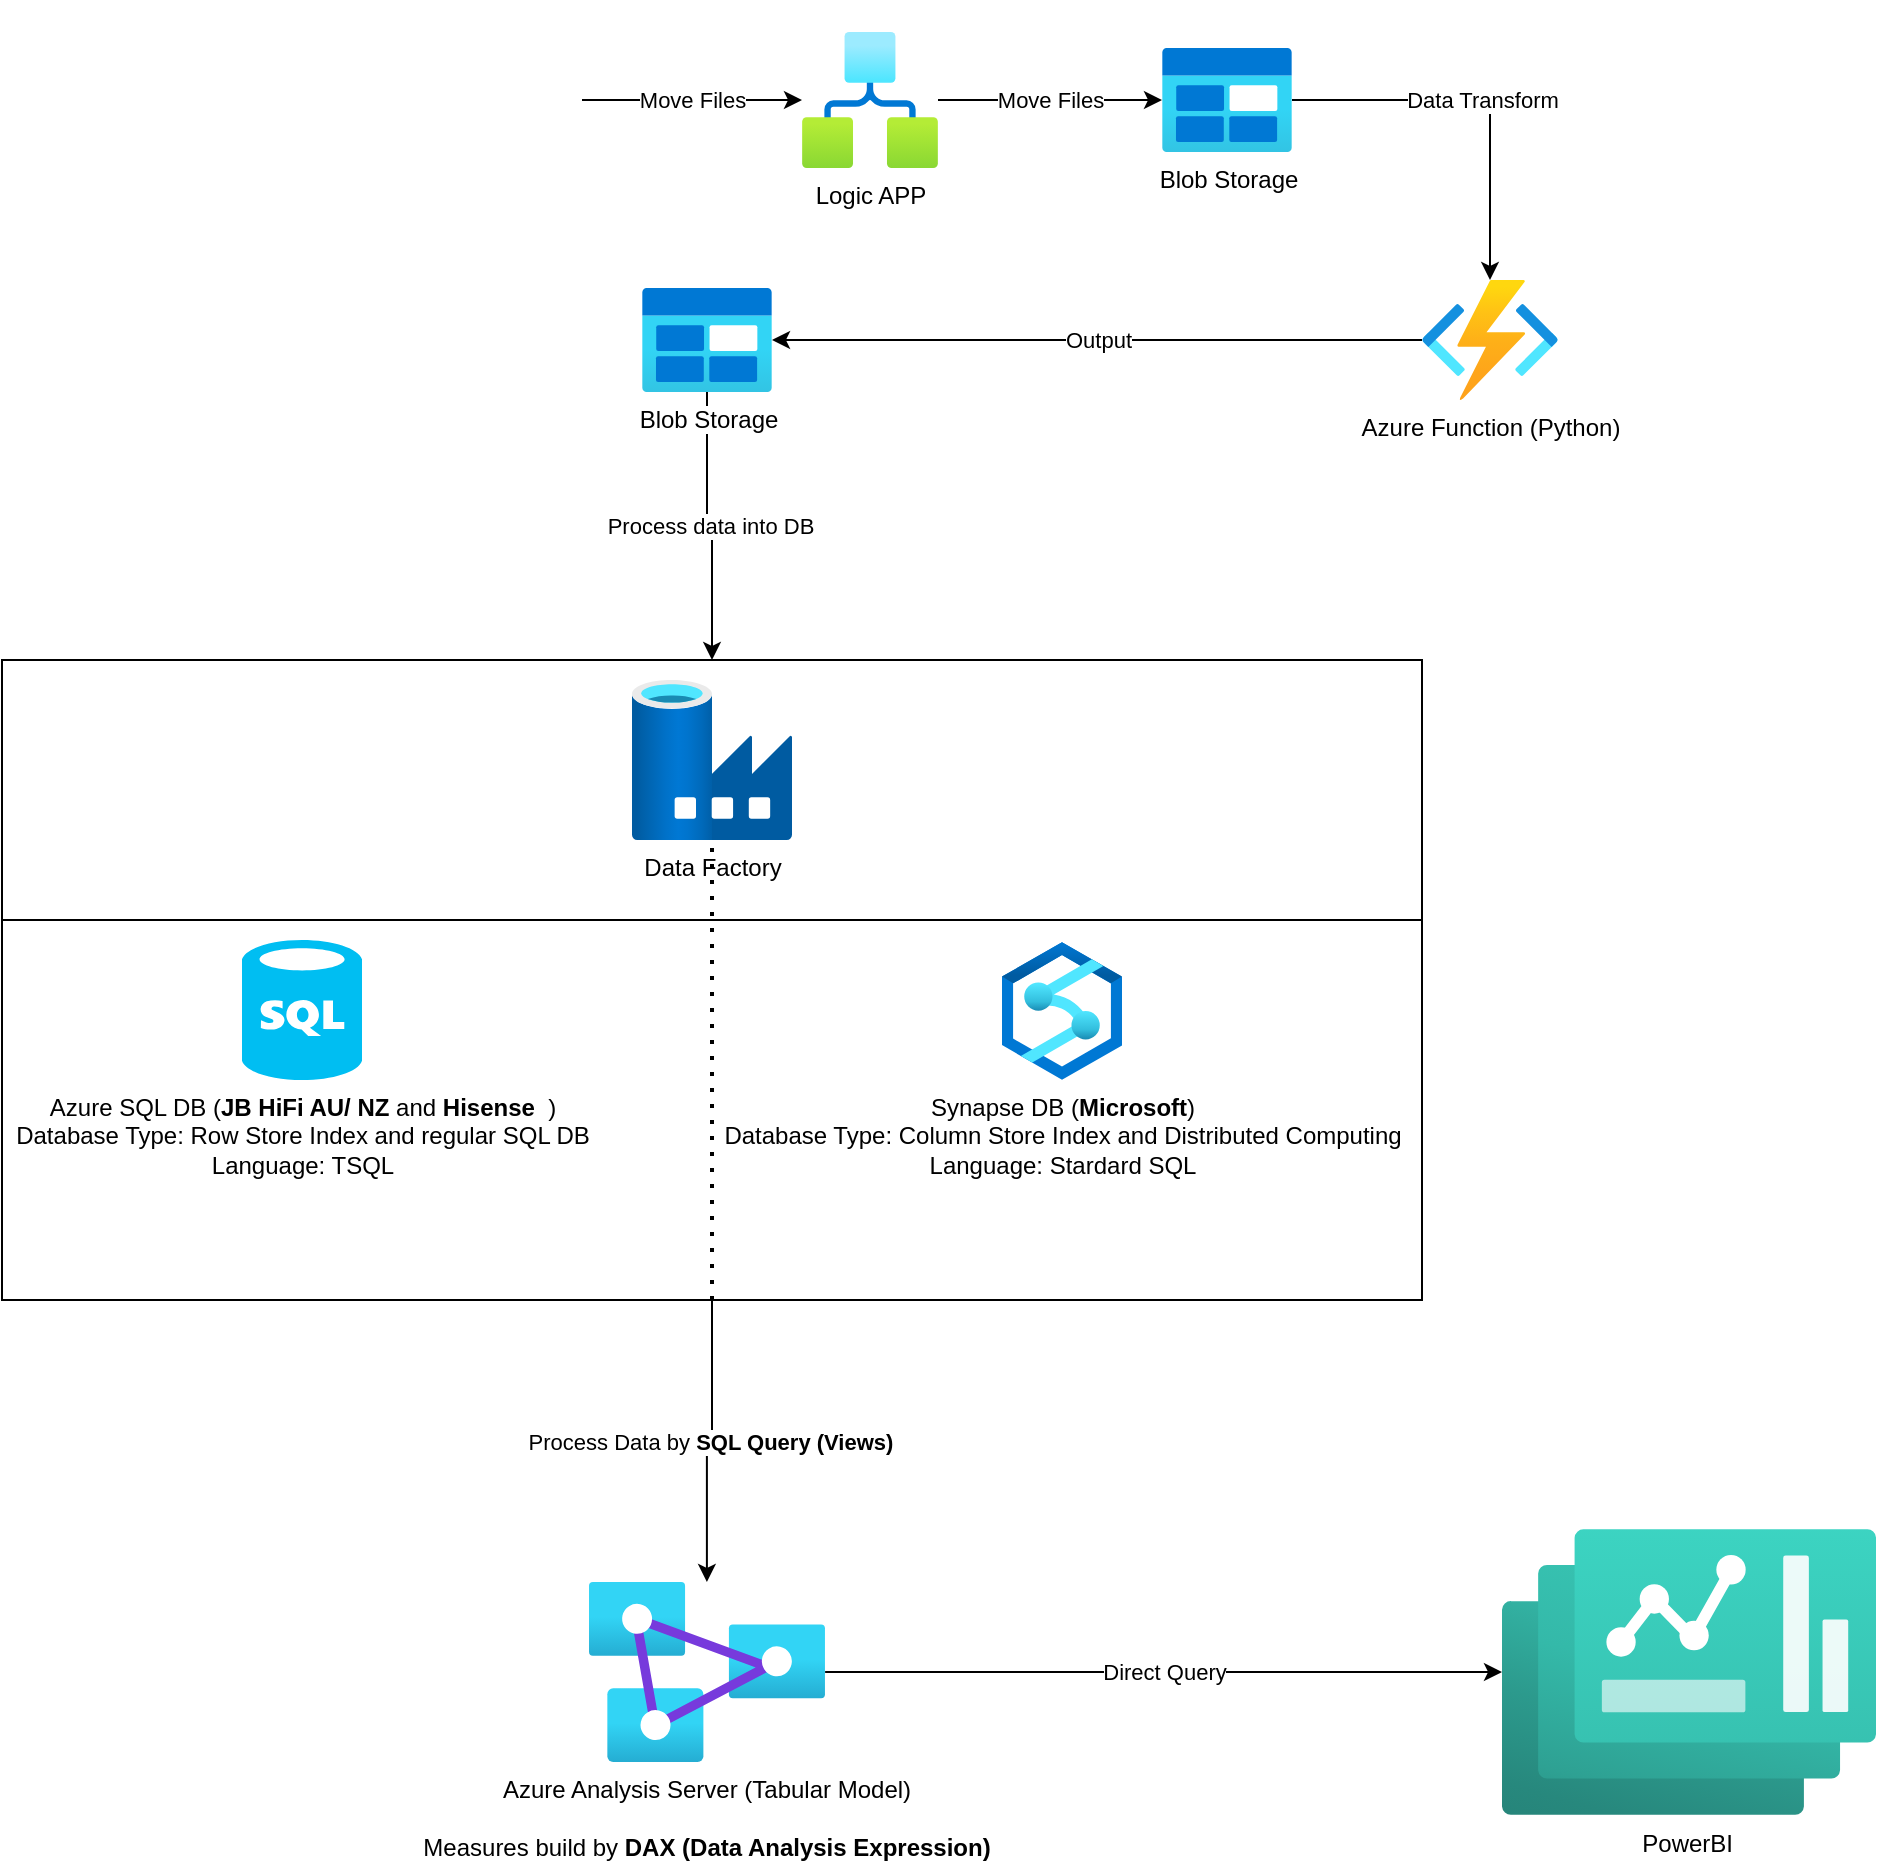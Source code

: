 <mxfile version="21.6.6" type="github">
  <diagram name="Page-1" id="gXx5EvnO0RkmIl6rwmWh">
    <mxGraphModel dx="2315" dy="755" grid="1" gridSize="10" guides="1" tooltips="1" connect="1" arrows="1" fold="1" page="1" pageScale="1" pageWidth="850" pageHeight="1100" math="0" shadow="0">
      <root>
        <mxCell id="0" />
        <mxCell id="1" parent="0" />
        <mxCell id="JymnP4p16ahBH98CwgUP-3" value="Move Files" style="edgeStyle=orthogonalEdgeStyle;rounded=0;orthogonalLoop=1;jettySize=auto;html=1;" edge="1" parent="1" source="JymnP4p16ahBH98CwgUP-1" target="JymnP4p16ahBH98CwgUP-2">
          <mxGeometry relative="1" as="geometry" />
        </mxCell>
        <mxCell id="JymnP4p16ahBH98CwgUP-1" value="" style="shape=image;html=1;verticalAlign=top;verticalLabelPosition=bottom;labelBackgroundColor=#ffffff;imageAspect=0;aspect=fixed;image=https://cdn2.iconfinder.com/data/icons/whcompare-servers-web-hosting/50/sftp-128.png" vertex="1" parent="1">
          <mxGeometry x="50" y="60" width="100" height="100" as="geometry" />
        </mxCell>
        <mxCell id="JymnP4p16ahBH98CwgUP-5" value="Move Files" style="edgeStyle=orthogonalEdgeStyle;rounded=0;orthogonalLoop=1;jettySize=auto;html=1;" edge="1" parent="1" source="JymnP4p16ahBH98CwgUP-2" target="JymnP4p16ahBH98CwgUP-4">
          <mxGeometry relative="1" as="geometry" />
        </mxCell>
        <mxCell id="JymnP4p16ahBH98CwgUP-2" value="Logic APP" style="image;aspect=fixed;html=1;points=[];align=center;fontSize=12;image=img/lib/azure2/internet_of_things/Logic_Apps.svg;" vertex="1" parent="1">
          <mxGeometry x="260" y="76" width="68" height="68" as="geometry" />
        </mxCell>
        <mxCell id="JymnP4p16ahBH98CwgUP-7" value="Data Transform" style="edgeStyle=orthogonalEdgeStyle;rounded=0;orthogonalLoop=1;jettySize=auto;html=1;" edge="1" parent="1" source="JymnP4p16ahBH98CwgUP-4" target="JymnP4p16ahBH98CwgUP-6">
          <mxGeometry relative="1" as="geometry" />
        </mxCell>
        <mxCell id="JymnP4p16ahBH98CwgUP-4" value="Blob Storage" style="image;aspect=fixed;html=1;points=[];align=center;fontSize=12;image=img/lib/azure2/general/Blob_Block.svg;" vertex="1" parent="1">
          <mxGeometry x="440" y="84" width="65" height="52" as="geometry" />
        </mxCell>
        <mxCell id="JymnP4p16ahBH98CwgUP-9" value="Output" style="edgeStyle=orthogonalEdgeStyle;rounded=0;orthogonalLoop=1;jettySize=auto;html=1;" edge="1" parent="1" source="JymnP4p16ahBH98CwgUP-6" target="JymnP4p16ahBH98CwgUP-8">
          <mxGeometry relative="1" as="geometry" />
        </mxCell>
        <mxCell id="JymnP4p16ahBH98CwgUP-6" value="Azure Function (Python)" style="image;aspect=fixed;html=1;points=[];align=center;fontSize=12;image=img/lib/azure2/compute/Function_Apps.svg;" vertex="1" parent="1">
          <mxGeometry x="570" y="200" width="68" height="60" as="geometry" />
        </mxCell>
        <mxCell id="JymnP4p16ahBH98CwgUP-14" value="Process data into DB" style="edgeStyle=orthogonalEdgeStyle;rounded=0;orthogonalLoop=1;jettySize=auto;html=1;" edge="1" parent="1" source="JymnP4p16ahBH98CwgUP-8" target="JymnP4p16ahBH98CwgUP-13">
          <mxGeometry relative="1" as="geometry" />
        </mxCell>
        <mxCell id="JymnP4p16ahBH98CwgUP-8" value="Blob Storage" style="image;aspect=fixed;html=1;points=[];align=center;fontSize=12;image=img/lib/azure2/general/Blob_Block.svg;" vertex="1" parent="1">
          <mxGeometry x="180" y="204" width="65" height="52" as="geometry" />
        </mxCell>
        <mxCell id="JymnP4p16ahBH98CwgUP-19" value="Process Data by &lt;b&gt;SQL Query (Views)&lt;/b&gt;" style="edgeStyle=orthogonalEdgeStyle;rounded=0;orthogonalLoop=1;jettySize=auto;html=1;" edge="1" parent="1" source="JymnP4p16ahBH98CwgUP-13" target="JymnP4p16ahBH98CwgUP-18">
          <mxGeometry relative="1" as="geometry" />
        </mxCell>
        <mxCell id="JymnP4p16ahBH98CwgUP-13" value="" style="swimlane;whiteSpace=wrap;html=1;startSize=130;" vertex="1" parent="1">
          <mxGeometry x="-140" y="390" width="710" height="320" as="geometry" />
        </mxCell>
        <mxCell id="JymnP4p16ahBH98CwgUP-12" value="Azure SQL DB (&lt;b&gt;JB HiFi AU/ NZ&lt;/b&gt; and &lt;b&gt;Hisense&lt;/b&gt;&amp;nbsp; )&lt;br&gt;Database Type: Row Store Index and regular SQL DB&lt;br&gt;Language: TSQL" style="verticalLabelPosition=bottom;html=1;verticalAlign=top;align=center;strokeColor=none;fillColor=#00BEF2;shape=mxgraph.azure.sql_database;" vertex="1" parent="JymnP4p16ahBH98CwgUP-13">
          <mxGeometry x="120" y="140" width="60" height="70" as="geometry" />
        </mxCell>
        <mxCell id="JymnP4p16ahBH98CwgUP-10" value="Data Factory" style="image;aspect=fixed;html=1;points=[];align=center;fontSize=12;image=img/lib/azure2/databases/Data_Factory.svg;" vertex="1" parent="JymnP4p16ahBH98CwgUP-13">
          <mxGeometry x="315" y="10" width="80" height="80" as="geometry" />
        </mxCell>
        <mxCell id="JymnP4p16ahBH98CwgUP-16" value="Synapse DB (&lt;b&gt;Microsoft&lt;/b&gt;)&lt;br&gt;Database Type: Column Store Index and Distributed Computing&lt;br&gt;Language: Stardard SQL" style="image;aspect=fixed;html=1;points=[];align=center;fontSize=12;image=img/lib/azure2/analytics/Azure_Synapse_Analytics.svg;" vertex="1" parent="JymnP4p16ahBH98CwgUP-13">
          <mxGeometry x="500" y="141" width="60" height="69" as="geometry" />
        </mxCell>
        <mxCell id="JymnP4p16ahBH98CwgUP-17" value="" style="endArrow=none;dashed=1;html=1;dashPattern=1 3;strokeWidth=2;rounded=0;exitX=0.5;exitY=1;exitDx=0;exitDy=0;" edge="1" parent="JymnP4p16ahBH98CwgUP-13" source="JymnP4p16ahBH98CwgUP-13" target="JymnP4p16ahBH98CwgUP-10">
          <mxGeometry width="50" height="50" relative="1" as="geometry">
            <mxPoint x="540" y="60" as="sourcePoint" />
            <mxPoint x="590" y="10" as="targetPoint" />
          </mxGeometry>
        </mxCell>
        <mxCell id="JymnP4p16ahBH98CwgUP-21" value="Direct Query" style="edgeStyle=orthogonalEdgeStyle;rounded=0;orthogonalLoop=1;jettySize=auto;html=1;" edge="1" parent="1" source="JymnP4p16ahBH98CwgUP-18" target="JymnP4p16ahBH98CwgUP-20">
          <mxGeometry relative="1" as="geometry" />
        </mxCell>
        <mxCell id="JymnP4p16ahBH98CwgUP-18" value="Azure Analysis Server (Tabular Model)&lt;br&gt;&lt;br&gt;Measures build by &lt;b&gt;DAX (Data Analysis Expression)&lt;/b&gt;" style="image;aspect=fixed;html=1;points=[];align=center;fontSize=12;image=img/lib/azure2/analytics/Analysis_Services.svg;" vertex="1" parent="1">
          <mxGeometry x="153.43" y="851" width="118.13" height="90" as="geometry" />
        </mxCell>
        <mxCell id="JymnP4p16ahBH98CwgUP-20" value="PowerBI&amp;nbsp;" style="image;aspect=fixed;html=1;points=[];align=center;fontSize=12;image=img/lib/azure2/other/Dashboard_Hub.svg;" vertex="1" parent="1">
          <mxGeometry x="610" y="824.5" width="187" height="143" as="geometry" />
        </mxCell>
      </root>
    </mxGraphModel>
  </diagram>
</mxfile>
